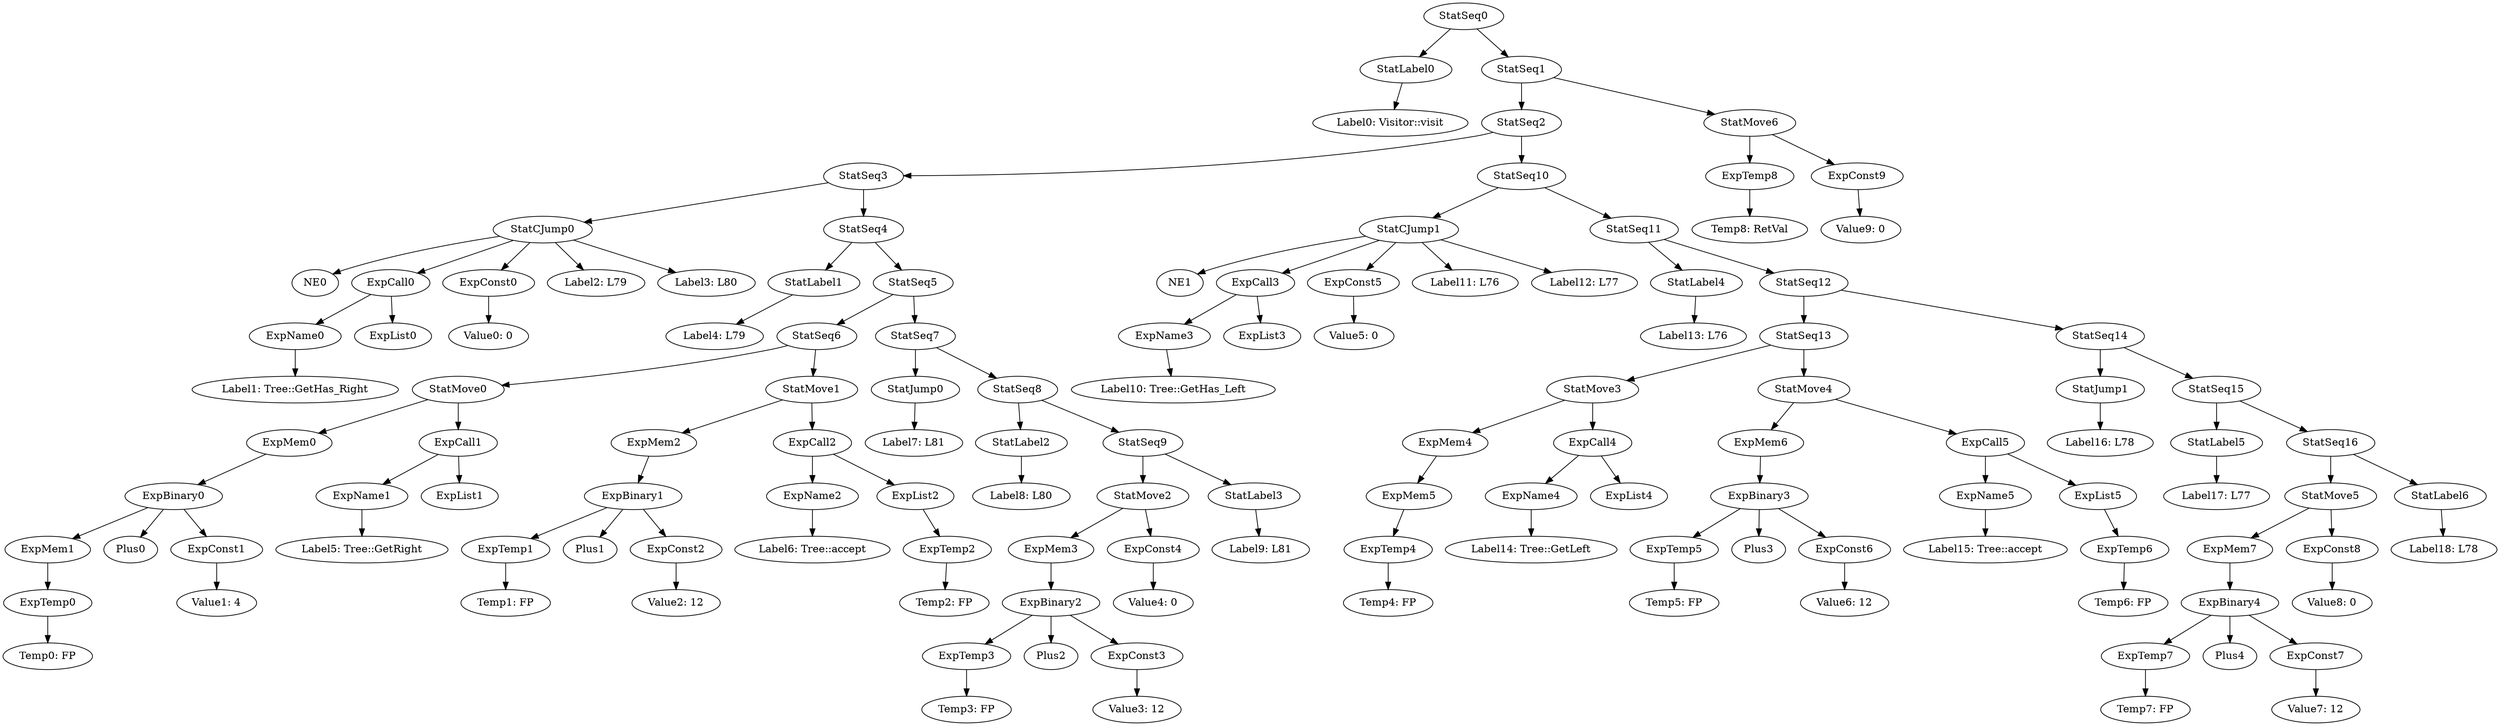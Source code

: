 digraph {
	ordering = out;
	ExpTemp8 -> "Temp8: RetVal";
	StatSeq1 -> StatSeq2;
	StatSeq1 -> StatMove6;
	StatSeq16 -> StatMove5;
	StatSeq16 -> StatLabel6;
	ExpConst7 -> "Value7: 12";
	StatJump1 -> "Label16: L78";
	StatSeq12 -> StatSeq13;
	StatSeq12 -> StatSeq14;
	ExpList5 -> ExpTemp6;
	StatMove6 -> ExpTemp8;
	StatMove6 -> ExpConst9;
	ExpTemp6 -> "Temp6: FP";
	ExpCall5 -> ExpName5;
	ExpCall5 -> ExpList5;
	StatMove4 -> ExpMem6;
	StatMove4 -> ExpCall5;
	ExpMem6 -> ExpBinary3;
	StatLabel5 -> "Label17: L77";
	ExpTemp5 -> "Temp5: FP";
	StatMove3 -> ExpMem4;
	StatMove3 -> ExpCall4;
	ExpName4 -> "Label14: Tree::GetLeft";
	ExpMem4 -> ExpMem5;
	ExpTemp4 -> "Temp4: FP";
	ExpConst9 -> "Value9: 0";
	StatSeq11 -> StatLabel4;
	StatSeq11 -> StatSeq12;
	ExpBinary3 -> ExpTemp5;
	ExpBinary3 -> Plus3;
	ExpBinary3 -> ExpConst6;
	ExpConst2 -> "Value2: 12";
	ExpCall2 -> ExpName2;
	ExpCall2 -> ExpList2;
	ExpTemp1 -> "Temp1: FP";
	StatSeq0 -> StatLabel0;
	StatSeq0 -> StatSeq1;
	ExpCall3 -> ExpName3;
	ExpCall3 -> ExpList3;
	ExpBinary1 -> ExpTemp1;
	ExpBinary1 -> Plus1;
	ExpBinary1 -> ExpConst2;
	ExpMem0 -> ExpBinary0;
	ExpBinary0 -> ExpMem1;
	ExpBinary0 -> Plus0;
	ExpBinary0 -> ExpConst1;
	ExpName5 -> "Label15: Tree::accept";
	ExpName0 -> "Label1: Tree::GetHas_Right";
	StatCJump0 -> NE0;
	StatCJump0 -> ExpCall0;
	StatCJump0 -> ExpConst0;
	StatCJump0 -> "Label2: L79";
	StatCJump0 -> "Label3: L80";
	StatSeq13 -> StatMove3;
	StatSeq13 -> StatMove4;
	StatMove1 -> ExpMem2;
	StatMove1 -> ExpCall2;
	StatLabel4 -> "Label13: L76";
	StatSeq5 -> StatSeq6;
	StatSeq5 -> StatSeq7;
	ExpName2 -> "Label6: Tree::accept";
	StatSeq7 -> StatJump0;
	StatSeq7 -> StatSeq8;
	ExpConst6 -> "Value6: 12";
	ExpMem1 -> ExpTemp0;
	ExpBinary4 -> ExpTemp7;
	ExpBinary4 -> Plus4;
	ExpBinary4 -> ExpConst7;
	ExpConst0 -> "Value0: 0";
	ExpCall4 -> ExpName4;
	ExpCall4 -> ExpList4;
	StatLabel2 -> "Label8: L80";
	StatSeq4 -> StatLabel1;
	StatSeq4 -> StatSeq5;
	StatLabel1 -> "Label4: L79";
	ExpMem2 -> ExpBinary1;
	ExpCall1 -> ExpName1;
	ExpCall1 -> ExpList1;
	StatJump0 -> "Label7: L81";
	ExpCall0 -> ExpName0;
	ExpCall0 -> ExpList0;
	StatSeq9 -> StatMove2;
	StatSeq9 -> StatLabel3;
	StatSeq6 -> StatMove0;
	StatSeq6 -> StatMove1;
	StatSeq8 -> StatLabel2;
	StatSeq8 -> StatSeq9;
	ExpTemp3 -> "Temp3: FP";
	StatMove0 -> ExpMem0;
	StatMove0 -> ExpCall1;
	ExpMem7 -> ExpBinary4;
	StatSeq15 -> StatLabel5;
	StatSeq15 -> StatSeq16;
	StatSeq3 -> StatCJump0;
	StatSeq3 -> StatSeq4;
	ExpConst1 -> "Value1: 4";
	ExpTemp7 -> "Temp7: FP";
	ExpTemp0 -> "Temp0: FP";
	ExpTemp2 -> "Temp2: FP";
	ExpList2 -> ExpTemp2;
	ExpMem5 -> ExpTemp4;
	StatLabel0 -> "Label0: Visitor::visit";
	ExpBinary2 -> ExpTemp3;
	ExpBinary2 -> Plus2;
	ExpBinary2 -> ExpConst3;
	StatSeq14 -> StatJump1;
	StatSeq14 -> StatSeq15;
	ExpName1 -> "Label5: Tree::GetRight";
	StatSeq10 -> StatCJump1;
	StatSeq10 -> StatSeq11;
	StatLabel6 -> "Label18: L78";
	ExpConst3 -> "Value3: 12";
	ExpMem3 -> ExpBinary2;
	StatMove2 -> ExpMem3;
	StatMove2 -> ExpConst4;
	ExpConst8 -> "Value8: 0";
	ExpConst4 -> "Value4: 0";
	StatLabel3 -> "Label9: L81";
	StatSeq2 -> StatSeq3;
	StatSeq2 -> StatSeq10;
	StatCJump1 -> NE1;
	StatCJump1 -> ExpCall3;
	StatCJump1 -> ExpConst5;
	StatCJump1 -> "Label11: L76";
	StatCJump1 -> "Label12: L77";
	ExpName3 -> "Label10: Tree::GetHas_Left";
	StatMove5 -> ExpMem7;
	StatMove5 -> ExpConst8;
	ExpConst5 -> "Value5: 0";
}

